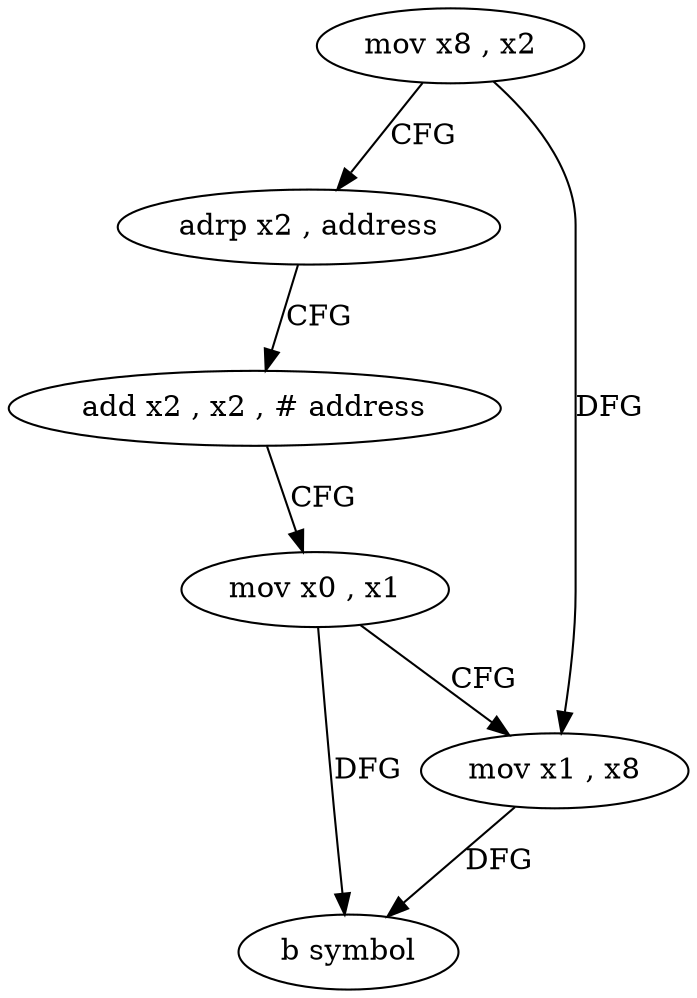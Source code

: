 digraph "func" {
"4247592" [label = "mov x8 , x2" ]
"4247596" [label = "adrp x2 , address" ]
"4247600" [label = "add x2 , x2 , # address" ]
"4247604" [label = "mov x0 , x1" ]
"4247608" [label = "mov x1 , x8" ]
"4247612" [label = "b symbol" ]
"4247592" -> "4247596" [ label = "CFG" ]
"4247592" -> "4247608" [ label = "DFG" ]
"4247596" -> "4247600" [ label = "CFG" ]
"4247600" -> "4247604" [ label = "CFG" ]
"4247604" -> "4247608" [ label = "CFG" ]
"4247604" -> "4247612" [ label = "DFG" ]
"4247608" -> "4247612" [ label = "DFG" ]
}
